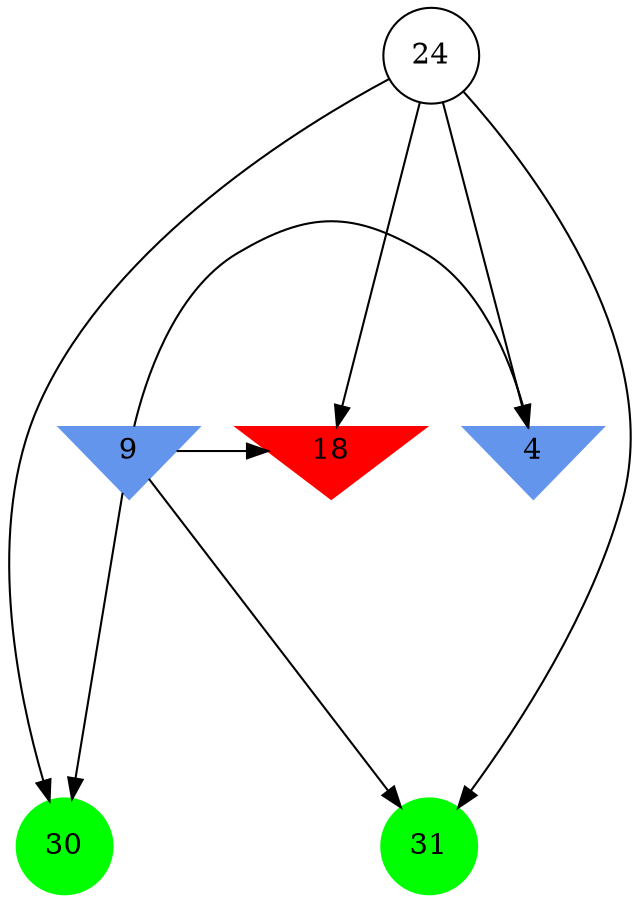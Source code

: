 digraph brain {
	ranksep=2.0;
	4 [shape=invtriangle,style=filled,color=cornflowerblue];
	9 [shape=invtriangle,style=filled,color=cornflowerblue];
	18 [shape=invtriangle,style=filled,color=red];
	24 [shape=circle,color=black];
	30 [shape=circle,style=filled,color=green];
	31 [shape=circle,style=filled,color=green];
	24	->	31;
	24	->	18;
	24	->	30;
	24	->	4;
	9	->	31;
	9	->	18;
	9	->	30;
	9	->	4;
	{ rank=same; 4; 9; 18; }
	{ rank=same; 24; }
	{ rank=same; 30; 31; }
}

